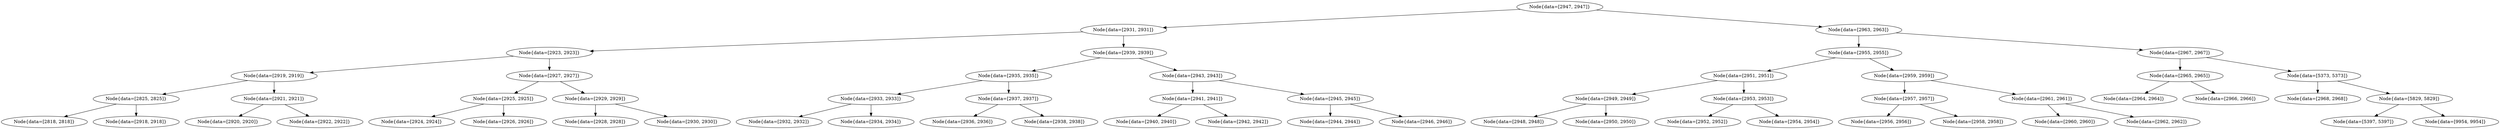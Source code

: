 digraph G{
1788579635 [label="Node{data=[2947, 2947]}"]
1788579635 -> 1523093869
1523093869 [label="Node{data=[2931, 2931]}"]
1523093869 -> 1937107943
1937107943 [label="Node{data=[2923, 2923]}"]
1937107943 -> 380088157
380088157 [label="Node{data=[2919, 2919]}"]
380088157 -> 544430253
544430253 [label="Node{data=[2825, 2825]}"]
544430253 -> 1043260983
1043260983 [label="Node{data=[2818, 2818]}"]
544430253 -> 1658329286
1658329286 [label="Node{data=[2918, 2918]}"]
380088157 -> 1227792007
1227792007 [label="Node{data=[2921, 2921]}"]
1227792007 -> 1931608383
1931608383 [label="Node{data=[2920, 2920]}"]
1227792007 -> 980700722
980700722 [label="Node{data=[2922, 2922]}"]
1937107943 -> 407404434
407404434 [label="Node{data=[2927, 2927]}"]
407404434 -> 623837370
623837370 [label="Node{data=[2925, 2925]}"]
623837370 -> 1181206233
1181206233 [label="Node{data=[2924, 2924]}"]
623837370 -> 1593443833
1593443833 [label="Node{data=[2926, 2926]}"]
407404434 -> 85284187
85284187 [label="Node{data=[2929, 2929]}"]
85284187 -> 1491251091
1491251091 [label="Node{data=[2928, 2928]}"]
85284187 -> 541846360
541846360 [label="Node{data=[2930, 2930]}"]
1523093869 -> 772863845
772863845 [label="Node{data=[2939, 2939]}"]
772863845 -> 16830577
16830577 [label="Node{data=[2935, 2935]}"]
16830577 -> 1280539125
1280539125 [label="Node{data=[2933, 2933]}"]
1280539125 -> 859658764
859658764 [label="Node{data=[2932, 2932]}"]
1280539125 -> 448739537
448739537 [label="Node{data=[2934, 2934]}"]
16830577 -> 490467503
490467503 [label="Node{data=[2937, 2937]}"]
490467503 -> 1257287212
1257287212 [label="Node{data=[2936, 2936]}"]
490467503 -> 323248196
323248196 [label="Node{data=[2938, 2938]}"]
772863845 -> 1885256525
1885256525 [label="Node{data=[2943, 2943]}"]
1885256525 -> 849515361
849515361 [label="Node{data=[2941, 2941]}"]
849515361 -> 2104281815
2104281815 [label="Node{data=[2940, 2940]}"]
849515361 -> 1301992318
1301992318 [label="Node{data=[2942, 2942]}"]
1885256525 -> 1209765203
1209765203 [label="Node{data=[2945, 2945]}"]
1209765203 -> 1854154410
1854154410 [label="Node{data=[2944, 2944]}"]
1209765203 -> 1965388767
1965388767 [label="Node{data=[2946, 2946]}"]
1788579635 -> 1858035494
1858035494 [label="Node{data=[2963, 2963]}"]
1858035494 -> 2052728503
2052728503 [label="Node{data=[2955, 2955]}"]
2052728503 -> 891612704
891612704 [label="Node{data=[2951, 2951]}"]
891612704 -> 1807861968
1807861968 [label="Node{data=[2949, 2949]}"]
1807861968 -> 2140404961
2140404961 [label="Node{data=[2948, 2948]}"]
1807861968 -> 1414992442
1414992442 [label="Node{data=[2950, 2950]}"]
891612704 -> 1183884158
1183884158 [label="Node{data=[2953, 2953]}"]
1183884158 -> 603092020
603092020 [label="Node{data=[2952, 2952]}"]
1183884158 -> 1139208287
1139208287 [label="Node{data=[2954, 2954]}"]
2052728503 -> 801963227
801963227 [label="Node{data=[2959, 2959]}"]
801963227 -> 1812214031
1812214031 [label="Node{data=[2957, 2957]}"]
1812214031 -> 1558686575
1558686575 [label="Node{data=[2956, 2956]}"]
1812214031 -> 687328420
687328420 [label="Node{data=[2958, 2958]}"]
801963227 -> 1612040005
1612040005 [label="Node{data=[2961, 2961]}"]
1612040005 -> 760487425
760487425 [label="Node{data=[2960, 2960]}"]
1612040005 -> 1284076567
1284076567 [label="Node{data=[2962, 2962]}"]
1858035494 -> 1519190990
1519190990 [label="Node{data=[2967, 2967]}"]
1519190990 -> 351066165
351066165 [label="Node{data=[2965, 2965]}"]
351066165 -> 432371903
432371903 [label="Node{data=[2964, 2964]}"]
351066165 -> 518757980
518757980 [label="Node{data=[2966, 2966]}"]
1519190990 -> 751467836
751467836 [label="Node{data=[5373, 5373]}"]
751467836 -> 1578448352
1578448352 [label="Node{data=[2968, 2968]}"]
751467836 -> 1814543901
1814543901 [label="Node{data=[5829, 5829]}"]
1814543901 -> 779932859
779932859 [label="Node{data=[5397, 5397]}"]
1814543901 -> 1369468885
1369468885 [label="Node{data=[9954, 9954]}"]
}